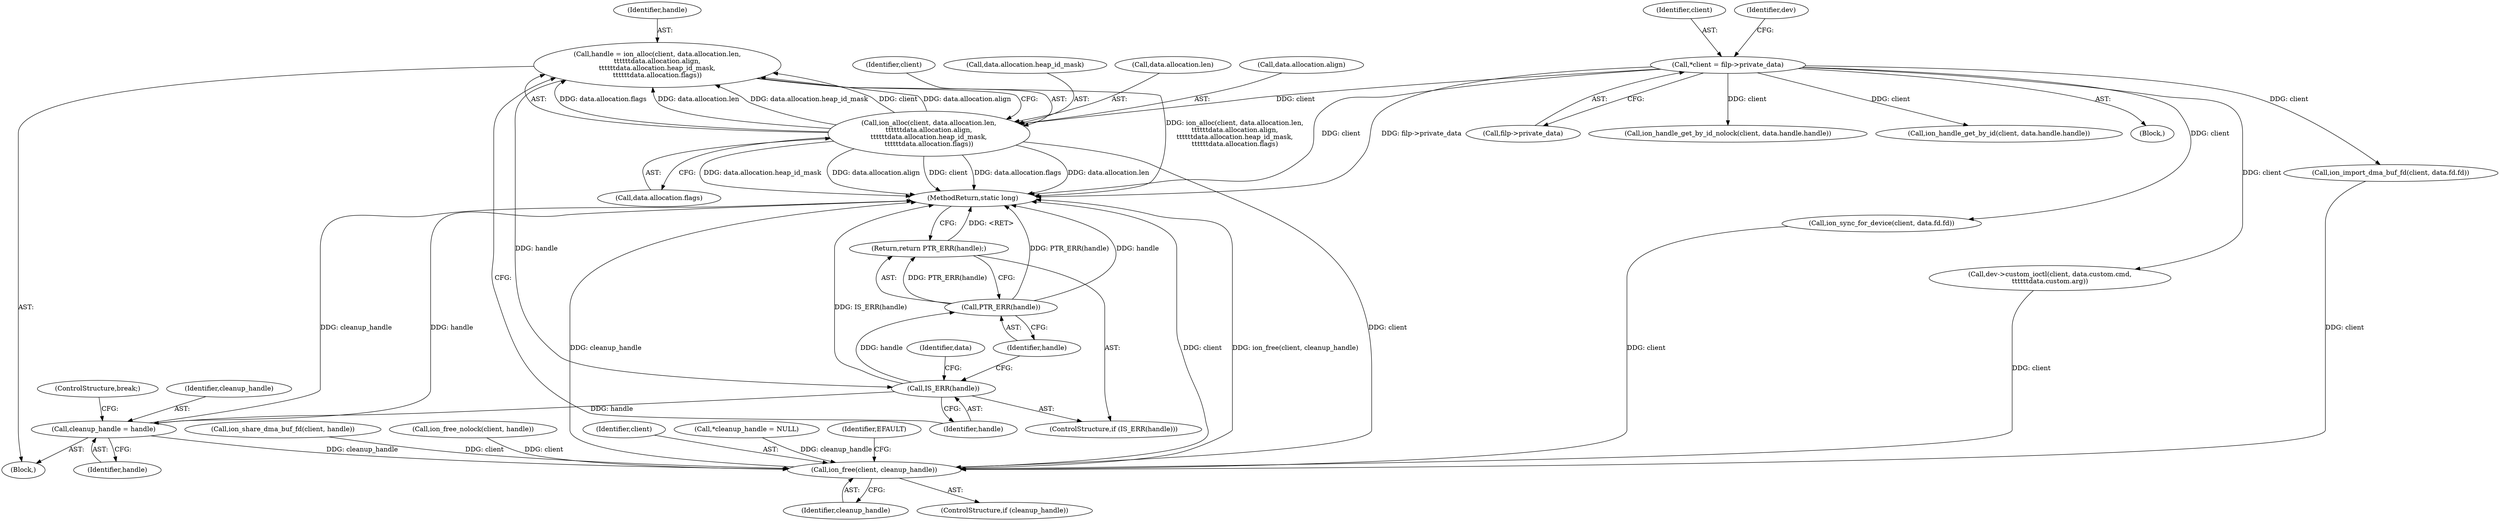 digraph "0_linux_9590232bb4f4cc824f3425a6e1349afbe6d6d2b7_2@pointer" {
"1000162" [label="(Call,handle = ion_alloc(client, data.allocation.len,\n\t\t\t\t\t\tdata.allocation.align,\n\t\t\t\t\t\tdata.allocation.heap_id_mask,\n\t\t\t\t\t\tdata.allocation.flags))"];
"1000164" [label="(Call,ion_alloc(client, data.allocation.len,\n\t\t\t\t\t\tdata.allocation.align,\n\t\t\t\t\t\tdata.allocation.heap_id_mask,\n\t\t\t\t\t\tdata.allocation.flags))"];
"1000106" [label="(Call,*client = filp->private_data)"];
"1000187" [label="(Call,IS_ERR(handle))"];
"1000190" [label="(Call,PTR_ERR(handle))"];
"1000189" [label="(Return,return PTR_ERR(handle);)"];
"1000201" [label="(Call,cleanup_handle = handle)"];
"1000379" [label="(Call,ion_free(client, cleanup_handle))"];
"1000187" [label="(Call,IS_ERR(handle))"];
"1000379" [label="(Call,ion_free(client, cleanup_handle))"];
"1000270" [label="(Call,ion_share_dma_buf_fd(client, handle))"];
"1000113" [label="(Identifier,dev)"];
"1000203" [label="(Identifier,handle)"];
"1000165" [label="(Identifier,client)"];
"1000186" [label="(ControlStructure,if (IS_ERR(handle)))"];
"1000189" [label="(Return,return PTR_ERR(handle);)"];
"1000234" [label="(Call,ion_free_nolock(client, handle))"];
"1000296" [label="(Call,ion_import_dma_buf_fd(client, data.fd.fd))"];
"1000380" [label="(Identifier,client)"];
"1000164" [label="(Call,ion_alloc(client, data.allocation.len,\n\t\t\t\t\t\tdata.allocation.align,\n\t\t\t\t\t\tdata.allocation.heap_id_mask,\n\t\t\t\t\t\tdata.allocation.flags))"];
"1000163" [label="(Identifier,handle)"];
"1000204" [label="(ControlStructure,break;)"];
"1000176" [label="(Call,data.allocation.heap_id_mask)"];
"1000162" [label="(Call,handle = ion_alloc(client, data.allocation.len,\n\t\t\t\t\t\tdata.allocation.align,\n\t\t\t\t\t\tdata.allocation.heap_id_mask,\n\t\t\t\t\t\tdata.allocation.flags))"];
"1000166" [label="(Call,data.allocation.len)"];
"1000381" [label="(Identifier,cleanup_handle)"];
"1000181" [label="(Call,data.allocation.flags)"];
"1000325" [label="(Call,ion_sync_for_device(client, data.fd.fd))"];
"1000190" [label="(Call,PTR_ERR(handle))"];
"1000118" [label="(Call,*cleanup_handle = NULL)"];
"1000108" [label="(Call,filp->private_data)"];
"1000195" [label="(Identifier,data)"];
"1000384" [label="(Identifier,EFAULT)"];
"1000387" [label="(MethodReturn,static long)"];
"1000188" [label="(Identifier,handle)"];
"1000106" [label="(Call,*client = filp->private_data)"];
"1000171" [label="(Call,data.allocation.align)"];
"1000191" [label="(Identifier,handle)"];
"1000377" [label="(ControlStructure,if (cleanup_handle))"];
"1000215" [label="(Call,ion_handle_get_by_id_nolock(client, data.handle.handle))"];
"1000251" [label="(Call,ion_handle_get_by_id(client, data.handle.handle))"];
"1000107" [label="(Identifier,client)"];
"1000202" [label="(Identifier,cleanup_handle)"];
"1000104" [label="(Block,)"];
"1000201" [label="(Call,cleanup_handle = handle)"];
"1000160" [label="(Block,)"];
"1000345" [label="(Call,dev->custom_ioctl(client, data.custom.cmd,\n\t\t\t\t\t\tdata.custom.arg))"];
"1000162" -> "1000160"  [label="AST: "];
"1000162" -> "1000164"  [label="CFG: "];
"1000163" -> "1000162"  [label="AST: "];
"1000164" -> "1000162"  [label="AST: "];
"1000188" -> "1000162"  [label="CFG: "];
"1000162" -> "1000387"  [label="DDG: ion_alloc(client, data.allocation.len,\n\t\t\t\t\t\tdata.allocation.align,\n\t\t\t\t\t\tdata.allocation.heap_id_mask,\n\t\t\t\t\t\tdata.allocation.flags)"];
"1000164" -> "1000162"  [label="DDG: data.allocation.flags"];
"1000164" -> "1000162"  [label="DDG: data.allocation.len"];
"1000164" -> "1000162"  [label="DDG: data.allocation.heap_id_mask"];
"1000164" -> "1000162"  [label="DDG: client"];
"1000164" -> "1000162"  [label="DDG: data.allocation.align"];
"1000162" -> "1000187"  [label="DDG: handle"];
"1000164" -> "1000181"  [label="CFG: "];
"1000165" -> "1000164"  [label="AST: "];
"1000166" -> "1000164"  [label="AST: "];
"1000171" -> "1000164"  [label="AST: "];
"1000176" -> "1000164"  [label="AST: "];
"1000181" -> "1000164"  [label="AST: "];
"1000164" -> "1000387"  [label="DDG: data.allocation.flags"];
"1000164" -> "1000387"  [label="DDG: data.allocation.len"];
"1000164" -> "1000387"  [label="DDG: data.allocation.heap_id_mask"];
"1000164" -> "1000387"  [label="DDG: data.allocation.align"];
"1000164" -> "1000387"  [label="DDG: client"];
"1000106" -> "1000164"  [label="DDG: client"];
"1000164" -> "1000379"  [label="DDG: client"];
"1000106" -> "1000104"  [label="AST: "];
"1000106" -> "1000108"  [label="CFG: "];
"1000107" -> "1000106"  [label="AST: "];
"1000108" -> "1000106"  [label="AST: "];
"1000113" -> "1000106"  [label="CFG: "];
"1000106" -> "1000387"  [label="DDG: filp->private_data"];
"1000106" -> "1000387"  [label="DDG: client"];
"1000106" -> "1000215"  [label="DDG: client"];
"1000106" -> "1000251"  [label="DDG: client"];
"1000106" -> "1000296"  [label="DDG: client"];
"1000106" -> "1000325"  [label="DDG: client"];
"1000106" -> "1000345"  [label="DDG: client"];
"1000187" -> "1000186"  [label="AST: "];
"1000187" -> "1000188"  [label="CFG: "];
"1000188" -> "1000187"  [label="AST: "];
"1000191" -> "1000187"  [label="CFG: "];
"1000195" -> "1000187"  [label="CFG: "];
"1000187" -> "1000387"  [label="DDG: IS_ERR(handle)"];
"1000187" -> "1000190"  [label="DDG: handle"];
"1000187" -> "1000201"  [label="DDG: handle"];
"1000190" -> "1000189"  [label="AST: "];
"1000190" -> "1000191"  [label="CFG: "];
"1000191" -> "1000190"  [label="AST: "];
"1000189" -> "1000190"  [label="CFG: "];
"1000190" -> "1000387"  [label="DDG: PTR_ERR(handle)"];
"1000190" -> "1000387"  [label="DDG: handle"];
"1000190" -> "1000189"  [label="DDG: PTR_ERR(handle)"];
"1000189" -> "1000186"  [label="AST: "];
"1000387" -> "1000189"  [label="CFG: "];
"1000189" -> "1000387"  [label="DDG: <RET>"];
"1000201" -> "1000160"  [label="AST: "];
"1000201" -> "1000203"  [label="CFG: "];
"1000202" -> "1000201"  [label="AST: "];
"1000203" -> "1000201"  [label="AST: "];
"1000204" -> "1000201"  [label="CFG: "];
"1000201" -> "1000387"  [label="DDG: handle"];
"1000201" -> "1000387"  [label="DDG: cleanup_handle"];
"1000201" -> "1000379"  [label="DDG: cleanup_handle"];
"1000379" -> "1000377"  [label="AST: "];
"1000379" -> "1000381"  [label="CFG: "];
"1000380" -> "1000379"  [label="AST: "];
"1000381" -> "1000379"  [label="AST: "];
"1000384" -> "1000379"  [label="CFG: "];
"1000379" -> "1000387"  [label="DDG: client"];
"1000379" -> "1000387"  [label="DDG: ion_free(client, cleanup_handle)"];
"1000379" -> "1000387"  [label="DDG: cleanup_handle"];
"1000325" -> "1000379"  [label="DDG: client"];
"1000234" -> "1000379"  [label="DDG: client"];
"1000296" -> "1000379"  [label="DDG: client"];
"1000345" -> "1000379"  [label="DDG: client"];
"1000270" -> "1000379"  [label="DDG: client"];
"1000118" -> "1000379"  [label="DDG: cleanup_handle"];
}
